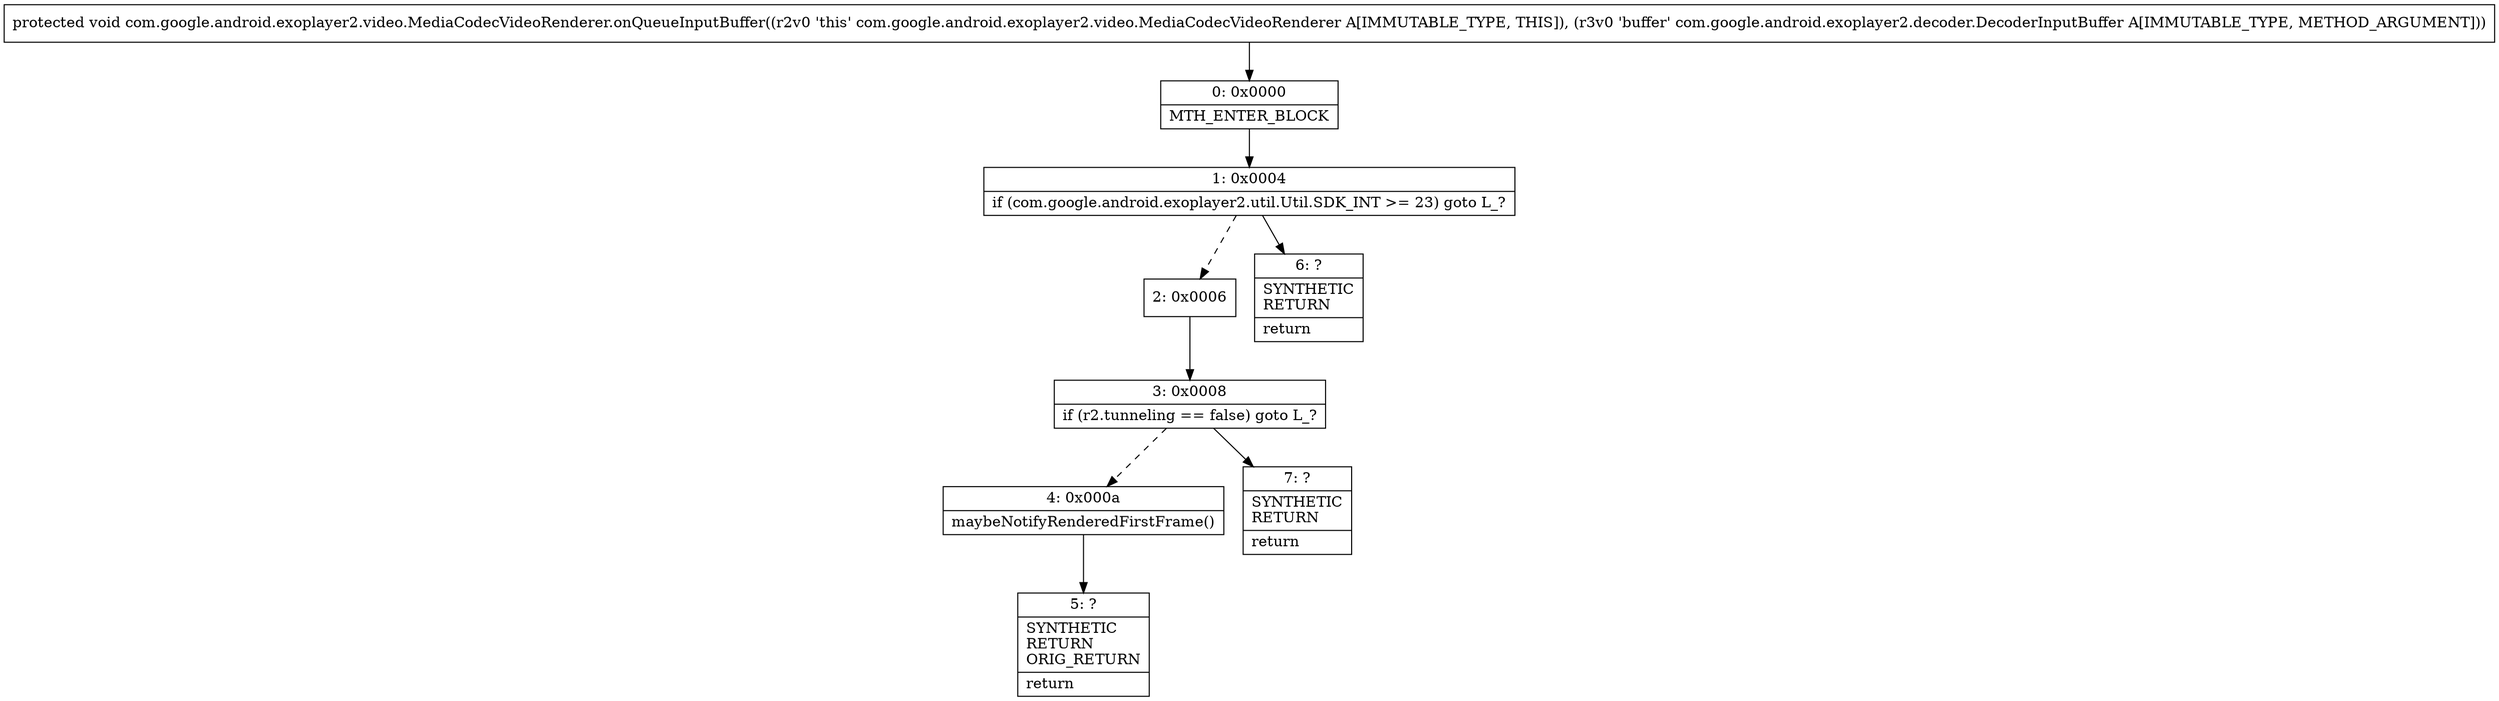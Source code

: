 digraph "CFG forcom.google.android.exoplayer2.video.MediaCodecVideoRenderer.onQueueInputBuffer(Lcom\/google\/android\/exoplayer2\/decoder\/DecoderInputBuffer;)V" {
Node_0 [shape=record,label="{0\:\ 0x0000|MTH_ENTER_BLOCK\l}"];
Node_1 [shape=record,label="{1\:\ 0x0004|if (com.google.android.exoplayer2.util.Util.SDK_INT \>= 23) goto L_?\l}"];
Node_2 [shape=record,label="{2\:\ 0x0006}"];
Node_3 [shape=record,label="{3\:\ 0x0008|if (r2.tunneling == false) goto L_?\l}"];
Node_4 [shape=record,label="{4\:\ 0x000a|maybeNotifyRenderedFirstFrame()\l}"];
Node_5 [shape=record,label="{5\:\ ?|SYNTHETIC\lRETURN\lORIG_RETURN\l|return\l}"];
Node_6 [shape=record,label="{6\:\ ?|SYNTHETIC\lRETURN\l|return\l}"];
Node_7 [shape=record,label="{7\:\ ?|SYNTHETIC\lRETURN\l|return\l}"];
MethodNode[shape=record,label="{protected void com.google.android.exoplayer2.video.MediaCodecVideoRenderer.onQueueInputBuffer((r2v0 'this' com.google.android.exoplayer2.video.MediaCodecVideoRenderer A[IMMUTABLE_TYPE, THIS]), (r3v0 'buffer' com.google.android.exoplayer2.decoder.DecoderInputBuffer A[IMMUTABLE_TYPE, METHOD_ARGUMENT])) }"];
MethodNode -> Node_0;
Node_0 -> Node_1;
Node_1 -> Node_2[style=dashed];
Node_1 -> Node_6;
Node_2 -> Node_3;
Node_3 -> Node_4[style=dashed];
Node_3 -> Node_7;
Node_4 -> Node_5;
}

